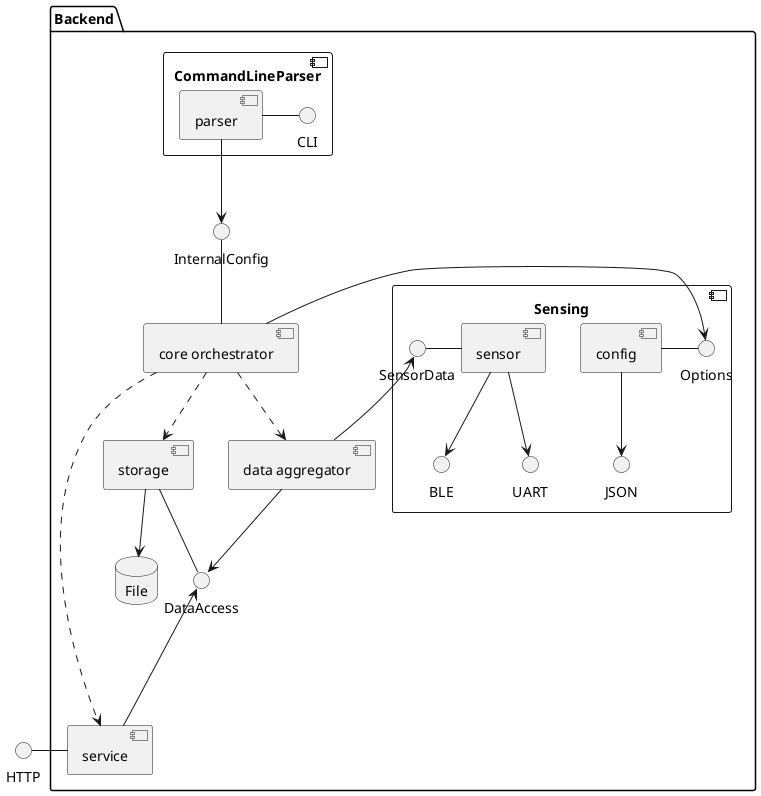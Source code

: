 @startuml


interface HTTP

package "Backend" {
    component Sensing {
        [config] - Options
        [config] --> JSON

        [sensor] - SensorData
        [sensor] --> BLE
        [sensor] --> UART
    }


    [core orchestrator] -left--> Options
    [core orchestrator] -up- InternalConfig
    [core orchestrator] ..> [service]
    [core orchestrator] ..> [data aggregator]
    [core orchestrator] ..> [storage]

    database "File"

    [storage] --> File
    [storage] - DataAccess

    [data aggregator] --> SensorData
    [data aggregator] --> DataAccess

    component CommandLineParser {
        [parser] - CLI 
        [parser] --> InternalConfig
    }

    [service] -left- HTTP
    [service] -up--> DataAccess
}

@enduml
